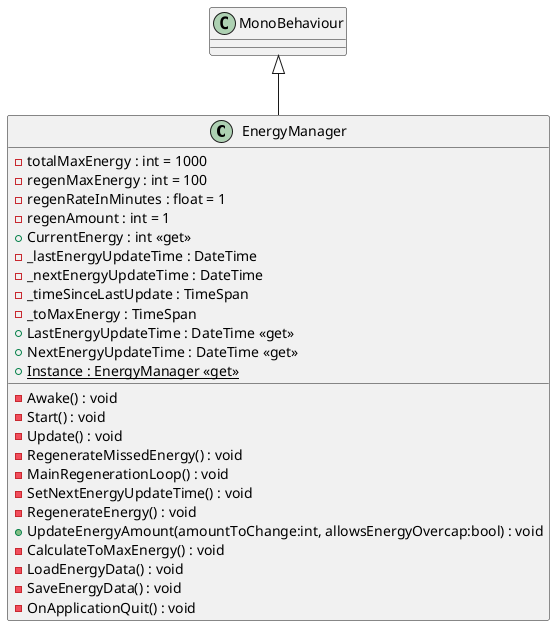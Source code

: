 @startuml
class EnergyManager {
    - totalMaxEnergy : int = 1000
    - regenMaxEnergy : int = 100
    - regenRateInMinutes : float = 1
    - regenAmount : int = 1
    + CurrentEnergy : int <<get>>
    - _lastEnergyUpdateTime : DateTime
    - _nextEnergyUpdateTime : DateTime
    - _timeSinceLastUpdate : TimeSpan
    - _toMaxEnergy : TimeSpan
    + LastEnergyUpdateTime : DateTime <<get>>
    + NextEnergyUpdateTime : DateTime <<get>>
    + {static} Instance : EnergyManager <<get>>
    - Awake() : void
    - Start() : void
    - Update() : void
    - RegenerateMissedEnergy() : void
    - MainRegenerationLoop() : void
    - SetNextEnergyUpdateTime() : void
    - RegenerateEnergy() : void
    + UpdateEnergyAmount(amountToChange:int, allowsEnergyOvercap:bool) : void
    - CalculateToMaxEnergy() : void
    - LoadEnergyData() : void
    - SaveEnergyData() : void
    - OnApplicationQuit() : void
}
MonoBehaviour <|-- EnergyManager
@enduml
